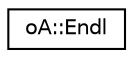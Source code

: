 digraph "Graphical Class Hierarchy"
{
  edge [fontname="Helvetica",fontsize="10",labelfontname="Helvetica",labelfontsize="10"];
  node [fontname="Helvetica",fontsize="10",shape=record];
  rankdir="LR";
  Node0 [label="oA::Endl",height=0.2,width=0.4,color="black", fillcolor="white", style="filled",URL="$classo_a_1_1_endl.html",tooltip="Endl is used to insert a newline and flush into a #Log. "];
}
